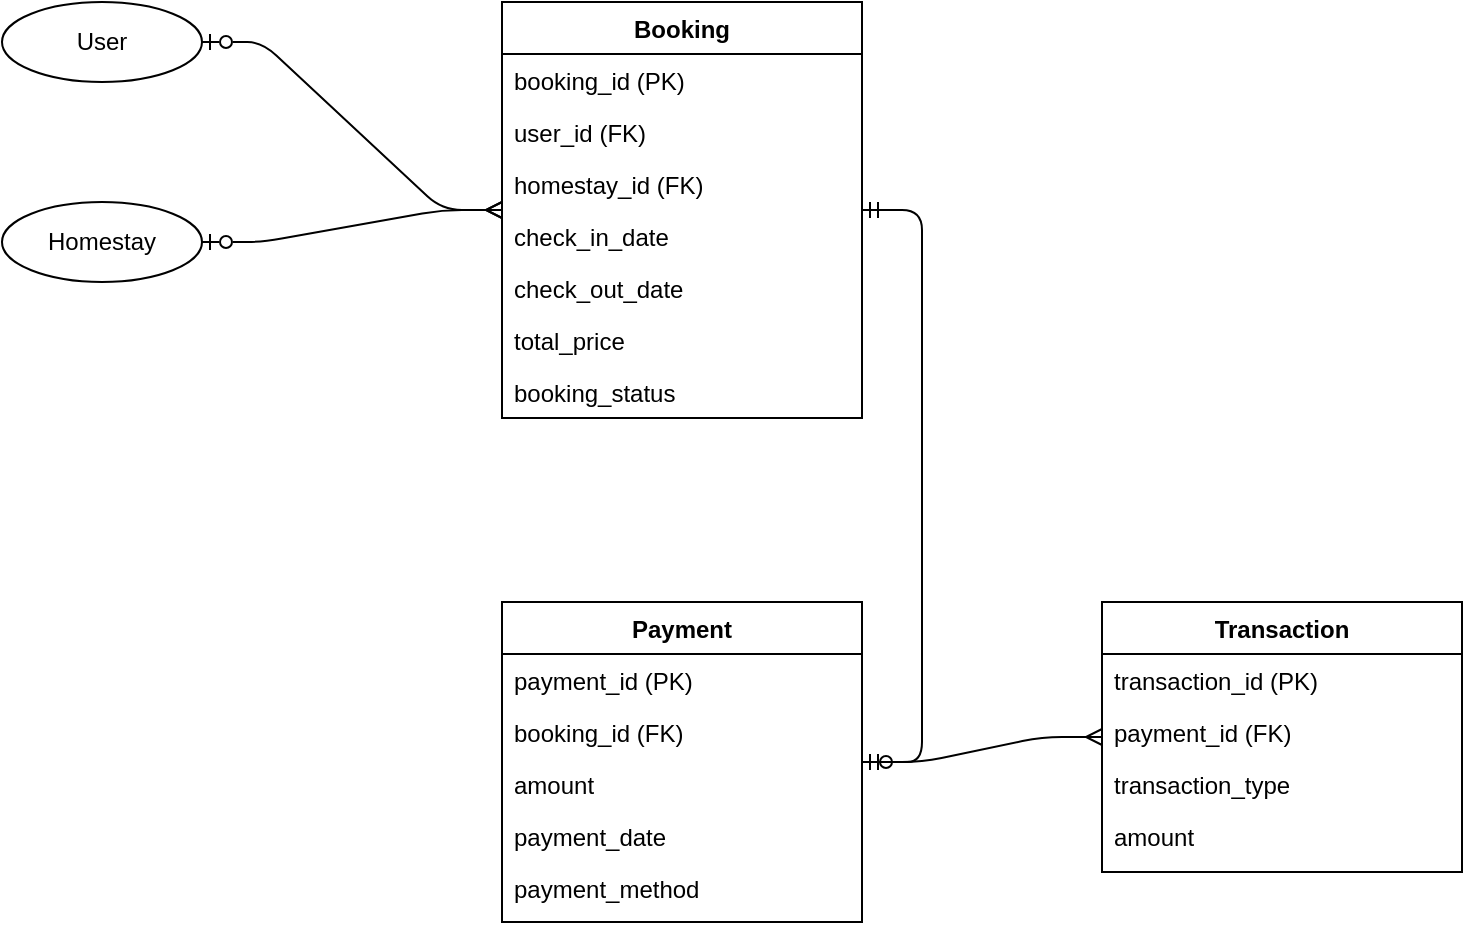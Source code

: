 <mxfile version="26.2.2">
  <diagram id="diagram_id_placeholder_bk" name="Booking ERD">
    <mxGraphModel dx="1030" dy="611" grid="1" gridSize="10" guides="1" tooltips="1" connect="1" arrows="1" fold="1" page="1" pageScale="1" pageWidth="1169" pageHeight="827" math="0" shadow="0">
      <root>
        <mxCell id="0" />
        <mxCell id="1" parent="0" />
        <mxCell id="booking" value="Booking" style="swimlane;fontStyle=1;align=center;verticalAlign=top;childLayout=stackLayout;horizontal=1;startSize=26;horizontalStack=0;resizeParent=1;resizeParentMax=0;resizeLast=0;collapsible=0;marginBottom=0;" parent="1" vertex="1">
          <mxGeometry x="400" y="100" width="180" height="208" as="geometry" />
        </mxCell>
        <mxCell id="booking_pk" value="booking_id (PK)" style="text;align=left;verticalAlign=middle;spacingLeft=4;spacingRight=4;overflow=hidden;portConstraint=eastwest;rotatable=0;" parent="booking" vertex="1">
          <mxGeometry y="26" width="180" height="26" as="geometry" />
        </mxCell>
        <mxCell id="booking_user_fk" value="user_id (FK)" style="text;align=left;verticalAlign=middle;spacingLeft=4;spacingRight=4;overflow=hidden;portConstraint=eastwest;rotatable=0;" parent="booking" vertex="1">
          <mxGeometry y="52" width="180" height="26" as="geometry" />
        </mxCell>
        <mxCell id="booking_homestay_fk" value="homestay_id (FK)" style="text;align=left;verticalAlign=middle;spacingLeft=4;spacingRight=4;overflow=hidden;portConstraint=eastwest;rotatable=0;" parent="booking" vertex="1">
          <mxGeometry y="78" width="180" height="26" as="geometry" />
        </mxCell>
        <mxCell id="booking_checkin" value="check_in_date" style="text;align=left;verticalAlign=middle;spacingLeft=4;spacingRight=4;overflow=hidden;portConstraint=eastwest;rotatable=0;" parent="booking" vertex="1">
          <mxGeometry y="104" width="180" height="26" as="geometry" />
        </mxCell>
        <mxCell id="booking_checkout" value="check_out_date" style="text;align=left;verticalAlign=middle;spacingLeft=4;spacingRight=4;overflow=hidden;portConstraint=eastwest;rotatable=0;" parent="booking" vertex="1">
          <mxGeometry y="130" width="180" height="26" as="geometry" />
        </mxCell>
        <mxCell id="booking_price" value="total_price" style="text;align=left;verticalAlign=middle;spacingLeft=4;spacingRight=4;overflow=hidden;portConstraint=eastwest;rotatable=0;" parent="booking" vertex="1">
          <mxGeometry y="156" width="180" height="26" as="geometry" />
        </mxCell>
        <mxCell id="booking_status" value="booking_status" style="text;align=left;verticalAlign=middle;spacingLeft=4;spacingRight=4;overflow=hidden;portConstraint=eastwest;rotatable=0;" parent="booking" vertex="1">
          <mxGeometry y="182" width="180" height="26" as="geometry" />
        </mxCell>
        <mxCell id="payment" value="Payment" style="swimlane;fontStyle=1;align=center;verticalAlign=top;childLayout=stackLayout;horizontal=1;startSize=26;horizontalStack=0;resizeParent=1;resizeParentMax=0;resizeLast=0;collapsible=0;marginBottom=0;" parent="1" vertex="1">
          <mxGeometry x="400" y="400" width="180" height="160" as="geometry" />
        </mxCell>
        <mxCell id="payment_pk" value="payment_id (PK)" style="text;align=left;verticalAlign=middle;spacingLeft=4;spacingRight=4;overflow=hidden;portConstraint=eastwest;rotatable=0;" parent="payment" vertex="1">
          <mxGeometry y="26" width="180" height="26" as="geometry" />
        </mxCell>
        <mxCell id="payment_booking_fk" value="booking_id (FK)" style="text;align=left;verticalAlign=middle;spacingLeft=4;spacingRight=4;overflow=hidden;portConstraint=eastwest;rotatable=0;" parent="payment" vertex="1">
          <mxGeometry y="52" width="180" height="26" as="geometry" />
        </mxCell>
        <mxCell id="payment_amount" value="amount" style="text;align=left;verticalAlign=middle;spacingLeft=4;spacingRight=4;overflow=hidden;portConstraint=eastwest;rotatable=0;" parent="payment" vertex="1">
          <mxGeometry y="78" width="180" height="26" as="geometry" />
        </mxCell>
        <mxCell id="payment_date" value="payment_date" style="text;align=left;verticalAlign=middle;spacingLeft=4;spacingRight=4;overflow=hidden;portConstraint=eastwest;rotatable=0;" parent="payment" vertex="1">
          <mxGeometry y="104" width="180" height="26" as="geometry" />
        </mxCell>
        <mxCell id="payment_method" value="payment_method" style="text;align=left;verticalAlign=middle;spacingLeft=4;spacingRight=4;overflow=hidden;portConstraint=eastwest;rotatable=0;" parent="payment" vertex="1">
          <mxGeometry y="130" width="180" height="26" as="geometry" />
        </mxCell>
        <mxCell id="transaction" value="Transaction" style="swimlane;fontStyle=1;align=center;verticalAlign=top;childLayout=stackLayout;horizontal=1;startSize=26;horizontalStack=0;resizeParent=1;resizeParentMax=0;resizeLast=0;collapsible=0;marginBottom=0;" parent="1" vertex="1">
          <mxGeometry x="700" y="400" width="180" height="135" as="geometry" />
        </mxCell>
        <mxCell id="trans_pk" value="transaction_id (PK)" style="text;align=left;verticalAlign=middle;spacingLeft=4;spacingRight=4;overflow=hidden;portConstraint=eastwest;rotatable=0;" parent="transaction" vertex="1">
          <mxGeometry y="26" width="180" height="26" as="geometry" />
        </mxCell>
        <mxCell id="trans_payment_fk" value="payment_id (FK)" style="text;align=left;verticalAlign=middle;spacingLeft=4;spacingRight=4;overflow=hidden;portConstraint=eastwest;rotatable=0;" parent="transaction" vertex="1">
          <mxGeometry y="52" width="180" height="26" as="geometry" />
        </mxCell>
        <mxCell id="trans_type" value="transaction_type" style="text;align=left;verticalAlign=middle;spacingLeft=4;spacingRight=4;overflow=hidden;portConstraint=eastwest;rotatable=0;" parent="transaction" vertex="1">
          <mxGeometry y="78" width="180" height="26" as="geometry" />
        </mxCell>
        <mxCell id="trans_amount" value="amount" style="text;align=left;verticalAlign=middle;spacingLeft=4;spacingRight=4;overflow=hidden;portConstraint=eastwest;rotatable=0;" parent="transaction" vertex="1">
          <mxGeometry y="104" width="180" height="26" as="geometry" />
        </mxCell>
        <mxCell id="User(Placeholder)" value="User" style="shape=ellipse;perimeter=ellipsePerimeter;whiteSpace=wrap;html=1;align=center;" parent="1" vertex="1">
          <mxGeometry x="150" y="100" width="100" height="40" as="geometry" />
        </mxCell>
        <mxCell id="Homestay(Placeholder)" value="Homestay" style="shape=ellipse;perimeter=ellipsePerimeter;whiteSpace=wrap;html=1;align=center;" parent="1" vertex="1">
          <mxGeometry x="150" y="200" width="100" height="40" as="geometry" />
        </mxCell>
        <mxCell id="rel_booking_user" value="" style="edgeStyle=entityRelationEdgeStyle;endArrow=ERzeroToOne;startArrow=ERmany;endFill=0;startFill=1;" parent="1" source="booking" target="User(Placeholder)" edge="1">
          <mxGeometry width="100" height="100" relative="1" as="geometry">
            <mxPoint x="400" y="165" as="sourcePoint" />
            <mxPoint x="250" y="120" as="targetPoint" />
          </mxGeometry>
        </mxCell>
        <mxCell id="rel_booking_homestay" value="" style="edgeStyle=entityRelationEdgeStyle;endArrow=ERzeroToOne;startArrow=ERmany;endFill=0;startFill=1;" parent="1" source="booking" target="Homestay(Placeholder)" edge="1">
          <mxGeometry width="100" height="100" relative="1" as="geometry">
            <mxPoint x="400" y="215" as="sourcePoint" />
            <mxPoint x="250" y="220" as="targetPoint" />
          </mxGeometry>
        </mxCell>
        <mxCell id="rel_booking_payment" value="" style="edgeStyle=entityRelationEdgeStyle;endArrow=ERzeroToOne;startArrow=ERmandOne;endFill=0;startFill=1;" parent="1" source="booking" target="payment" edge="1">
          <mxGeometry width="100" height="100" relative="1" as="geometry">
            <mxPoint x="490" y="300" as="sourcePoint" />
            <mxPoint x="490" y="400" as="targetPoint" />
          </mxGeometry>
        </mxCell>
        <mxCell id="rel_payment_transaction" value="" style="edgeStyle=entityRelationEdgeStyle;endArrow=ERmany;startArrow=ERmandOne;endFill=1;startFill=0;" parent="1" source="payment" target="transaction" edge="1">
          <mxGeometry width="100" height="100" relative="1" as="geometry">
            <mxPoint x="580" y="480" as="sourcePoint" />
            <mxPoint x="700" y="467" as="targetPoint" />
          </mxGeometry>
        </mxCell>
      </root>
    </mxGraphModel>
  </diagram>
</mxfile>

